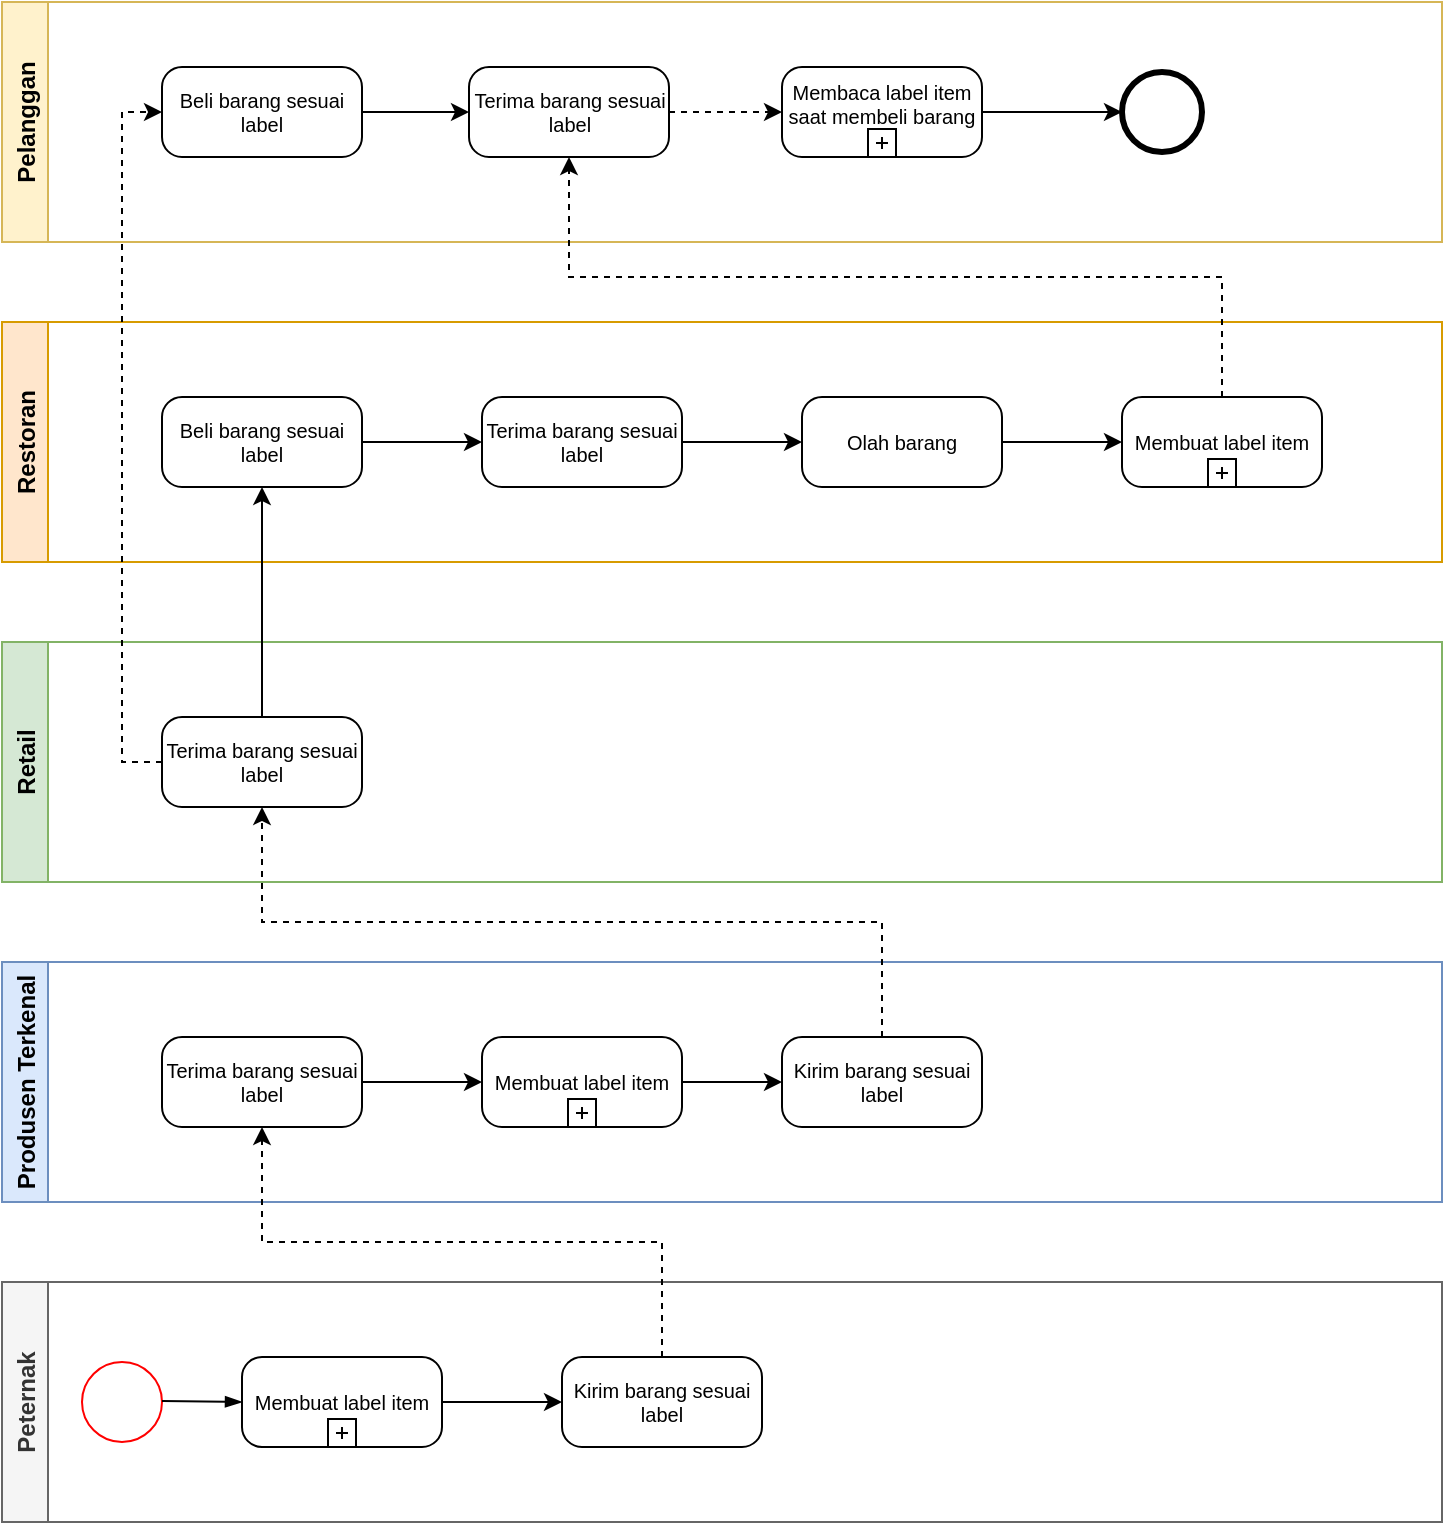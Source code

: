<mxfile version="16.1.2" type="github">
  <diagram id="75ZjlEf7_gC3XOkNAm37" name="Page-1">
    <mxGraphModel dx="868" dy="442" grid="1" gridSize="10" guides="1" tooltips="1" connect="1" arrows="1" fold="1" page="1" pageScale="1" pageWidth="827" pageHeight="1169" math="0" shadow="0">
      <root>
        <mxCell id="0" />
        <mxCell id="1" parent="0" />
        <mxCell id="P5jtpPxSsalKvhaDL6os-34" value="Produsen Terkenal" style="swimlane;horizontal=0;fillColor=#dae8fc;strokeColor=#6c8ebf;startSize=23;" vertex="1" parent="1">
          <mxGeometry x="80" y="640" width="720" height="120" as="geometry" />
        </mxCell>
        <mxCell id="P5jtpPxSsalKvhaDL6os-35" style="edgeStyle=orthogonalEdgeStyle;rounded=0;orthogonalLoop=1;jettySize=auto;html=1;exitX=1;exitY=0.5;exitDx=0;exitDy=0;exitPerimeter=0;entryX=0;entryY=0.5;entryDx=0;entryDy=0;entryPerimeter=0;" edge="1" parent="P5jtpPxSsalKvhaDL6os-34" source="P5jtpPxSsalKvhaDL6os-36" target="P5jtpPxSsalKvhaDL6os-39">
          <mxGeometry relative="1" as="geometry" />
        </mxCell>
        <mxCell id="P5jtpPxSsalKvhaDL6os-36" value="Terima barang sesuai label" style="points=[[0.25,0,0],[0.5,0,0],[0.75,0,0],[1,0.25,0],[1,0.5,0],[1,0.75,0],[0.75,1,0],[0.5,1,0],[0.25,1,0],[0,0.75,0],[0,0.5,0],[0,0.25,0]];shape=mxgraph.bpmn.task;whiteSpace=wrap;rectStyle=rounded;size=10;taskMarker=abstract;fontSize=10;" vertex="1" parent="P5jtpPxSsalKvhaDL6os-34">
          <mxGeometry x="80" y="37.5" width="100" height="45" as="geometry" />
        </mxCell>
        <mxCell id="P5jtpPxSsalKvhaDL6os-37" value="Kirim barang sesuai label" style="points=[[0.25,0,0],[0.5,0,0],[0.75,0,0],[1,0.25,0],[1,0.5,0],[1,0.75,0],[0.75,1,0],[0.5,1,0],[0.25,1,0],[0,0.75,0],[0,0.5,0],[0,0.25,0]];shape=mxgraph.bpmn.task;whiteSpace=wrap;rectStyle=rounded;size=10;taskMarker=abstract;fontSize=10;" vertex="1" parent="P5jtpPxSsalKvhaDL6os-34">
          <mxGeometry x="390" y="37.5" width="100" height="45" as="geometry" />
        </mxCell>
        <mxCell id="P5jtpPxSsalKvhaDL6os-38" style="edgeStyle=orthogonalEdgeStyle;rounded=0;orthogonalLoop=1;jettySize=auto;html=1;exitX=1;exitY=0.5;exitDx=0;exitDy=0;exitPerimeter=0;entryX=0;entryY=0.5;entryDx=0;entryDy=0;entryPerimeter=0;" edge="1" parent="P5jtpPxSsalKvhaDL6os-34" source="P5jtpPxSsalKvhaDL6os-39" target="P5jtpPxSsalKvhaDL6os-37">
          <mxGeometry relative="1" as="geometry" />
        </mxCell>
        <mxCell id="P5jtpPxSsalKvhaDL6os-39" value="Membuat label item" style="points=[[0.25,0,0],[0.5,0,0],[0.75,0,0],[1,0.25,0],[1,0.5,0],[1,0.75,0],[0.75,1,0],[0.5,1,0],[0.25,1,0],[0,0.75,0],[0,0.5,0],[0,0.25,0]];shape=mxgraph.bpmn.task;whiteSpace=wrap;rectStyle=rounded;size=10;taskMarker=abstract;isLoopSub=1;fontSize=10;" vertex="1" parent="P5jtpPxSsalKvhaDL6os-34">
          <mxGeometry x="240" y="37.5" width="100" height="45" as="geometry" />
        </mxCell>
        <mxCell id="P5jtpPxSsalKvhaDL6os-40" value="Retail" style="swimlane;horizontal=0;fillColor=#d5e8d4;strokeColor=#82b366;" vertex="1" parent="1">
          <mxGeometry x="80" y="480" width="720" height="120" as="geometry" />
        </mxCell>
        <mxCell id="P5jtpPxSsalKvhaDL6os-41" value="Terima barang sesuai label" style="points=[[0.25,0,0],[0.5,0,0],[0.75,0,0],[1,0.25,0],[1,0.5,0],[1,0.75,0],[0.75,1,0],[0.5,1,0],[0.25,1,0],[0,0.75,0],[0,0.5,0],[0,0.25,0]];shape=mxgraph.bpmn.task;whiteSpace=wrap;rectStyle=rounded;size=10;taskMarker=abstract;fontSize=10;" vertex="1" parent="P5jtpPxSsalKvhaDL6os-40">
          <mxGeometry x="80" y="37.5" width="100" height="45" as="geometry" />
        </mxCell>
        <mxCell id="P5jtpPxSsalKvhaDL6os-42" value="Restoran" style="swimlane;horizontal=0;startSize=23;fillColor=#ffe6cc;strokeColor=#d79b00;" vertex="1" parent="1">
          <mxGeometry x="80" y="320" width="720" height="120" as="geometry" />
        </mxCell>
        <mxCell id="P5jtpPxSsalKvhaDL6os-43" style="edgeStyle=orthogonalEdgeStyle;rounded=0;orthogonalLoop=1;jettySize=auto;html=1;exitX=1;exitY=0.5;exitDx=0;exitDy=0;exitPerimeter=0;entryX=0;entryY=0.5;entryDx=0;entryDy=0;entryPerimeter=0;" edge="1" parent="P5jtpPxSsalKvhaDL6os-42" source="P5jtpPxSsalKvhaDL6os-44" target="P5jtpPxSsalKvhaDL6os-46">
          <mxGeometry relative="1" as="geometry" />
        </mxCell>
        <mxCell id="P5jtpPxSsalKvhaDL6os-44" value="Beli barang sesuai label" style="points=[[0.25,0,0],[0.5,0,0],[0.75,0,0],[1,0.25,0],[1,0.5,0],[1,0.75,0],[0.75,1,0],[0.5,1,0],[0.25,1,0],[0,0.75,0],[0,0.5,0],[0,0.25,0]];shape=mxgraph.bpmn.task;whiteSpace=wrap;rectStyle=rounded;size=10;taskMarker=abstract;fontSize=10;" vertex="1" parent="P5jtpPxSsalKvhaDL6os-42">
          <mxGeometry x="80" y="37.5" width="100" height="45" as="geometry" />
        </mxCell>
        <mxCell id="P5jtpPxSsalKvhaDL6os-45" style="edgeStyle=orthogonalEdgeStyle;rounded=0;orthogonalLoop=1;jettySize=auto;html=1;exitX=1;exitY=0.5;exitDx=0;exitDy=0;exitPerimeter=0;entryX=0;entryY=0.5;entryDx=0;entryDy=0;entryPerimeter=0;" edge="1" parent="P5jtpPxSsalKvhaDL6os-42" source="P5jtpPxSsalKvhaDL6os-46" target="P5jtpPxSsalKvhaDL6os-48">
          <mxGeometry relative="1" as="geometry" />
        </mxCell>
        <mxCell id="P5jtpPxSsalKvhaDL6os-46" value="Terima barang sesuai label" style="points=[[0.25,0,0],[0.5,0,0],[0.75,0,0],[1,0.25,0],[1,0.5,0],[1,0.75,0],[0.75,1,0],[0.5,1,0],[0.25,1,0],[0,0.75,0],[0,0.5,0],[0,0.25,0]];shape=mxgraph.bpmn.task;whiteSpace=wrap;rectStyle=rounded;size=10;taskMarker=abstract;fontSize=10;" vertex="1" parent="P5jtpPxSsalKvhaDL6os-42">
          <mxGeometry x="240" y="37.5" width="100" height="45" as="geometry" />
        </mxCell>
        <mxCell id="P5jtpPxSsalKvhaDL6os-47" style="edgeStyle=orthogonalEdgeStyle;rounded=0;orthogonalLoop=1;jettySize=auto;html=1;exitX=1;exitY=0.5;exitDx=0;exitDy=0;exitPerimeter=0;entryX=0;entryY=0.5;entryDx=0;entryDy=0;entryPerimeter=0;" edge="1" parent="P5jtpPxSsalKvhaDL6os-42" source="P5jtpPxSsalKvhaDL6os-48" target="P5jtpPxSsalKvhaDL6os-49">
          <mxGeometry relative="1" as="geometry" />
        </mxCell>
        <mxCell id="P5jtpPxSsalKvhaDL6os-48" value="Olah barang" style="points=[[0.25,0,0],[0.5,0,0],[0.75,0,0],[1,0.25,0],[1,0.5,0],[1,0.75,0],[0.75,1,0],[0.5,1,0],[0.25,1,0],[0,0.75,0],[0,0.5,0],[0,0.25,0]];shape=mxgraph.bpmn.task;whiteSpace=wrap;rectStyle=rounded;size=10;taskMarker=abstract;fontSize=10;" vertex="1" parent="P5jtpPxSsalKvhaDL6os-42">
          <mxGeometry x="400" y="37.5" width="100" height="45" as="geometry" />
        </mxCell>
        <mxCell id="P5jtpPxSsalKvhaDL6os-49" value="Membuat label item" style="points=[[0.25,0,0],[0.5,0,0],[0.75,0,0],[1,0.25,0],[1,0.5,0],[1,0.75,0],[0.75,1,0],[0.5,1,0],[0.25,1,0],[0,0.75,0],[0,0.5,0],[0,0.25,0]];shape=mxgraph.bpmn.task;whiteSpace=wrap;rectStyle=rounded;size=10;taskMarker=abstract;isLoopSub=1;fontSize=10;" vertex="1" parent="P5jtpPxSsalKvhaDL6os-42">
          <mxGeometry x="560" y="37.5" width="100" height="45" as="geometry" />
        </mxCell>
        <mxCell id="P5jtpPxSsalKvhaDL6os-50" value="Peternak" style="swimlane;horizontal=0;startSize=23;fillColor=#f5f5f5;fontColor=#333333;strokeColor=#666666;" vertex="1" parent="1">
          <mxGeometry x="80" y="800" width="720" height="120" as="geometry" />
        </mxCell>
        <mxCell id="P5jtpPxSsalKvhaDL6os-51" value="" style="ellipse;whiteSpace=wrap;html=1;aspect=fixed;strokeColor=#FF0000;" vertex="1" parent="P5jtpPxSsalKvhaDL6os-50">
          <mxGeometry x="40" y="40" width="40" height="40" as="geometry" />
        </mxCell>
        <mxCell id="P5jtpPxSsalKvhaDL6os-52" value="Kirim barang sesuai label" style="points=[[0.25,0,0],[0.5,0,0],[0.75,0,0],[1,0.25,0],[1,0.5,0],[1,0.75,0],[0.75,1,0],[0.5,1,0],[0.25,1,0],[0,0.75,0],[0,0.5,0],[0,0.25,0]];shape=mxgraph.bpmn.task;whiteSpace=wrap;rectStyle=rounded;size=10;taskMarker=abstract;fontSize=10;" vertex="1" parent="P5jtpPxSsalKvhaDL6os-50">
          <mxGeometry x="280" y="37.5" width="100" height="45" as="geometry" />
        </mxCell>
        <mxCell id="P5jtpPxSsalKvhaDL6os-53" style="edgeStyle=none;rounded=0;orthogonalLoop=1;jettySize=auto;html=1;exitX=1;exitY=0.5;exitDx=0;exitDy=0;exitPerimeter=0;fontSize=10;" edge="1" parent="P5jtpPxSsalKvhaDL6os-50" source="P5jtpPxSsalKvhaDL6os-54" target="P5jtpPxSsalKvhaDL6os-52">
          <mxGeometry relative="1" as="geometry" />
        </mxCell>
        <mxCell id="P5jtpPxSsalKvhaDL6os-54" value="Membuat label item" style="points=[[0.25,0,0],[0.5,0,0],[0.75,0,0],[1,0.25,0],[1,0.5,0],[1,0.75,0],[0.75,1,0],[0.5,1,0],[0.25,1,0],[0,0.75,0],[0,0.5,0],[0,0.25,0]];shape=mxgraph.bpmn.task;whiteSpace=wrap;rectStyle=rounded;size=10;taskMarker=abstract;isLoopSub=1;fontSize=10;" vertex="1" parent="P5jtpPxSsalKvhaDL6os-50">
          <mxGeometry x="120" y="37.5" width="100" height="45" as="geometry" />
        </mxCell>
        <mxCell id="P5jtpPxSsalKvhaDL6os-55" value="" style="fontSize=12;html=1;endArrow=blockThin;endFill=1;rounded=0;entryX=0;entryY=0.5;entryDx=0;entryDy=0;entryPerimeter=0;" edge="1" parent="P5jtpPxSsalKvhaDL6os-50" target="P5jtpPxSsalKvhaDL6os-54">
          <mxGeometry width="160" relative="1" as="geometry">
            <mxPoint x="80" y="59.5" as="sourcePoint" />
            <mxPoint x="240" y="59.5" as="targetPoint" />
          </mxGeometry>
        </mxCell>
        <mxCell id="P5jtpPxSsalKvhaDL6os-56" style="edgeStyle=orthogonalEdgeStyle;rounded=0;orthogonalLoop=1;jettySize=auto;html=1;exitX=0.5;exitY=0;exitDx=0;exitDy=0;exitPerimeter=0;entryX=0.5;entryY=1;entryDx=0;entryDy=0;entryPerimeter=0;dashed=1;" edge="1" parent="1" source="P5jtpPxSsalKvhaDL6os-52" target="P5jtpPxSsalKvhaDL6os-36">
          <mxGeometry relative="1" as="geometry" />
        </mxCell>
        <mxCell id="P5jtpPxSsalKvhaDL6os-57" style="edgeStyle=orthogonalEdgeStyle;rounded=0;orthogonalLoop=1;jettySize=auto;html=1;exitX=0.5;exitY=0;exitDx=0;exitDy=0;exitPerimeter=0;entryX=0.5;entryY=1;entryDx=0;entryDy=0;entryPerimeter=0;dashed=1;" edge="1" parent="1" source="P5jtpPxSsalKvhaDL6os-37" target="P5jtpPxSsalKvhaDL6os-41">
          <mxGeometry relative="1" as="geometry" />
        </mxCell>
        <mxCell id="P5jtpPxSsalKvhaDL6os-58" value="Pelanggan" style="swimlane;horizontal=0;startSize=23;fillColor=#fff2cc;strokeColor=#d6b656;" vertex="1" parent="1">
          <mxGeometry x="80" y="160" width="720" height="120" as="geometry" />
        </mxCell>
        <mxCell id="P5jtpPxSsalKvhaDL6os-59" style="edgeStyle=orthogonalEdgeStyle;rounded=0;orthogonalLoop=1;jettySize=auto;html=1;exitX=1;exitY=0.5;exitDx=0;exitDy=0;exitPerimeter=0;" edge="1" parent="P5jtpPxSsalKvhaDL6os-58" source="P5jtpPxSsalKvhaDL6os-60" target="P5jtpPxSsalKvhaDL6os-61">
          <mxGeometry relative="1" as="geometry" />
        </mxCell>
        <mxCell id="P5jtpPxSsalKvhaDL6os-60" value="Membaca label item saat membeli barang" style="points=[[0.25,0,0],[0.5,0,0],[0.75,0,0],[1,0.25,0],[1,0.5,0],[1,0.75,0],[0.75,1,0],[0.5,1,0],[0.25,1,0],[0,0.75,0],[0,0.5,0],[0,0.25,0]];shape=mxgraph.bpmn.task;whiteSpace=wrap;rectStyle=rounded;size=10;taskMarker=abstract;isLoopSub=1;fontSize=10;verticalAlign=top;" vertex="1" parent="P5jtpPxSsalKvhaDL6os-58">
          <mxGeometry x="390" y="32.5" width="100" height="45" as="geometry" />
        </mxCell>
        <mxCell id="P5jtpPxSsalKvhaDL6os-61" value="" style="points=[[0.145,0.145,0],[0.5,0,0],[0.855,0.145,0],[1,0.5,0],[0.855,0.855,0],[0.5,1,0],[0.145,0.855,0],[0,0.5,0]];shape=mxgraph.bpmn.event;html=1;verticalLabelPosition=bottom;labelBackgroundColor=#ffffff;verticalAlign=top;align=center;perimeter=ellipsePerimeter;outlineConnect=0;aspect=fixed;outline=end;symbol=terminate2;" vertex="1" parent="P5jtpPxSsalKvhaDL6os-58">
          <mxGeometry x="560" y="35" width="40" height="40" as="geometry" />
        </mxCell>
        <mxCell id="P5jtpPxSsalKvhaDL6os-62" style="edgeStyle=orthogonalEdgeStyle;rounded=0;orthogonalLoop=1;jettySize=auto;html=1;exitX=1;exitY=0.5;exitDx=0;exitDy=0;exitPerimeter=0;dashed=1;" edge="1" parent="P5jtpPxSsalKvhaDL6os-58" source="P5jtpPxSsalKvhaDL6os-63" target="P5jtpPxSsalKvhaDL6os-60">
          <mxGeometry relative="1" as="geometry" />
        </mxCell>
        <mxCell id="P5jtpPxSsalKvhaDL6os-63" value="Terima barang sesuai label" style="points=[[0.25,0,0],[0.5,0,0],[0.75,0,0],[1,0.25,0],[1,0.5,0],[1,0.75,0],[0.75,1,0],[0.5,1,0],[0.25,1,0],[0,0.75,0],[0,0.5,0],[0,0.25,0]];shape=mxgraph.bpmn.task;whiteSpace=wrap;rectStyle=rounded;size=10;taskMarker=abstract;fontSize=10;" vertex="1" parent="P5jtpPxSsalKvhaDL6os-58">
          <mxGeometry x="233.5" y="32.5" width="100" height="45" as="geometry" />
        </mxCell>
        <mxCell id="P5jtpPxSsalKvhaDL6os-68" style="edgeStyle=orthogonalEdgeStyle;rounded=0;orthogonalLoop=1;jettySize=auto;html=1;exitX=1;exitY=0.5;exitDx=0;exitDy=0;exitPerimeter=0;" edge="1" parent="P5jtpPxSsalKvhaDL6os-58" source="P5jtpPxSsalKvhaDL6os-67" target="P5jtpPxSsalKvhaDL6os-63">
          <mxGeometry relative="1" as="geometry" />
        </mxCell>
        <mxCell id="P5jtpPxSsalKvhaDL6os-67" value="Beli barang sesuai label" style="points=[[0.25,0,0],[0.5,0,0],[0.75,0,0],[1,0.25,0],[1,0.5,0],[1,0.75,0],[0.75,1,0],[0.5,1,0],[0.25,1,0],[0,0.75,0],[0,0.5,0],[0,0.25,0]];shape=mxgraph.bpmn.task;whiteSpace=wrap;rectStyle=rounded;size=10;taskMarker=abstract;fontSize=10;" vertex="1" parent="P5jtpPxSsalKvhaDL6os-58">
          <mxGeometry x="80" y="32.5" width="100" height="45" as="geometry" />
        </mxCell>
        <mxCell id="P5jtpPxSsalKvhaDL6os-64" style="edgeStyle=orthogonalEdgeStyle;rounded=0;orthogonalLoop=1;jettySize=auto;html=1;exitX=0.5;exitY=0;exitDx=0;exitDy=0;exitPerimeter=0;entryX=0.5;entryY=1;entryDx=0;entryDy=0;entryPerimeter=0;dashed=1;" edge="1" parent="1" source="P5jtpPxSsalKvhaDL6os-49" target="P5jtpPxSsalKvhaDL6os-63">
          <mxGeometry relative="1" as="geometry" />
        </mxCell>
        <mxCell id="P5jtpPxSsalKvhaDL6os-65" style="edgeStyle=orthogonalEdgeStyle;rounded=0;orthogonalLoop=1;jettySize=auto;html=1;exitX=0.5;exitY=0;exitDx=0;exitDy=0;exitPerimeter=0;entryX=0.5;entryY=1;entryDx=0;entryDy=0;entryPerimeter=0;" edge="1" parent="1" source="P5jtpPxSsalKvhaDL6os-41" target="P5jtpPxSsalKvhaDL6os-44">
          <mxGeometry relative="1" as="geometry" />
        </mxCell>
        <mxCell id="P5jtpPxSsalKvhaDL6os-69" style="edgeStyle=orthogonalEdgeStyle;rounded=0;orthogonalLoop=1;jettySize=auto;html=1;exitX=0;exitY=0.5;exitDx=0;exitDy=0;exitPerimeter=0;entryX=0;entryY=0.5;entryDx=0;entryDy=0;entryPerimeter=0;dashed=1;" edge="1" parent="1" source="P5jtpPxSsalKvhaDL6os-41" target="P5jtpPxSsalKvhaDL6os-67">
          <mxGeometry relative="1" as="geometry" />
        </mxCell>
      </root>
    </mxGraphModel>
  </diagram>
</mxfile>
